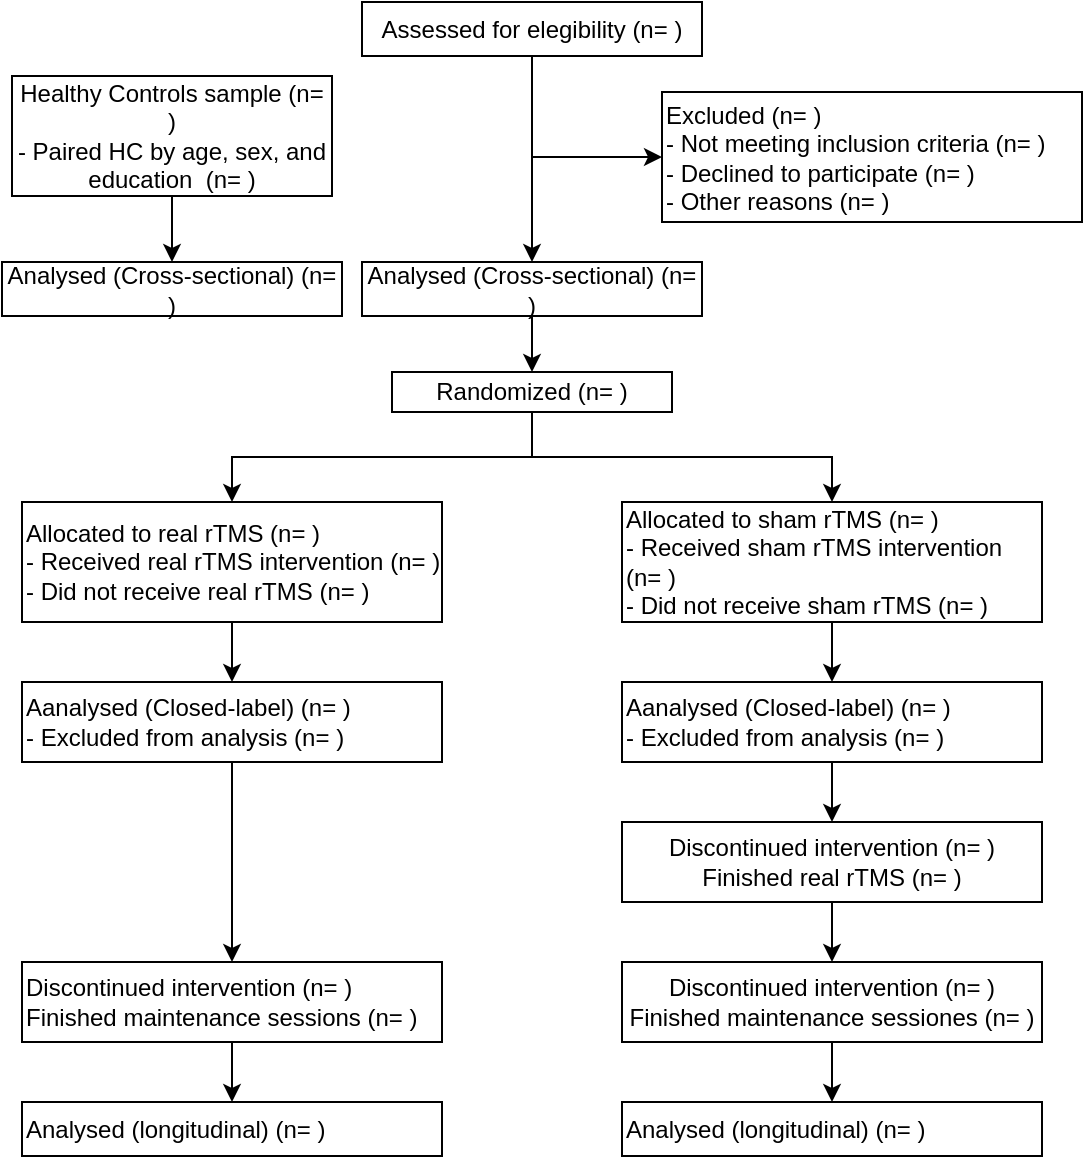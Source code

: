 <mxfile pages="1" version="11.1.5" type="github"><diagram id="WCmoovKckkK8-KkLrJQe" name="Page-1"><mxGraphModel dx="1422" dy="822" grid="1" gridSize="10" guides="1" tooltips="1" connect="1" arrows="1" fold="1" page="1" pageScale="1" pageWidth="850" pageHeight="1100" math="0" shadow="0"><root><mxCell id="0"/><mxCell id="1" parent="0"/><mxCell id="HB8jNzePgzjmBR3Wgkgj-1" value="Assessed for elegibility (n= )" style="rounded=0;whiteSpace=wrap;html=1;rotation=0;" parent="1" vertex="1"><mxGeometry x="359" y="35" width="170" height="27" as="geometry"/></mxCell><mxCell id="HB8jNzePgzjmBR3Wgkgj-6" value="&lt;div align=&quot;left&quot;&gt;Excluded (n= )&lt;br&gt;- Not meeting inclusion criteria (n= )&lt;br&gt;- Declined to participate (n= )&lt;br&gt;- Other reasons (n= )&lt;/div&gt;" style="rounded=0;whiteSpace=wrap;html=1;align=left;container=1;rotation=0;" parent="1" vertex="1" collapsed="1"><mxGeometry x="509" y="80" width="210" height="65" as="geometry"><mxRectangle x="400" y="80" width="190" height="56" as="alternateBounds"/></mxGeometry></mxCell><mxCell id="HB8jNzePgzjmBR3Wgkgj-7" value="" style="edgeStyle=orthogonalEdgeStyle;rounded=0;orthogonalLoop=1;jettySize=auto;html=1;exitX=0.5;exitY=1;exitDx=0;exitDy=0;entryX=0;entryY=0.5;entryDx=0;entryDy=0;" parent="1" source="HB8jNzePgzjmBR3Wgkgj-1" target="HB8jNzePgzjmBR3Wgkgj-6" edge="1"><mxGeometry relative="1" as="geometry"/></mxCell><mxCell id="sRWXhoOYLkrZEvFtPLJc-5" style="edgeStyle=orthogonalEdgeStyle;rounded=0;orthogonalLoop=1;jettySize=auto;html=1;" parent="1" source="HB8jNzePgzjmBR3Wgkgj-2" target="sRWXhoOYLkrZEvFtPLJc-1" edge="1"><mxGeometry relative="1" as="geometry"/></mxCell><mxCell id="sRWXhoOYLkrZEvFtPLJc-6" style="edgeStyle=orthogonalEdgeStyle;rounded=0;orthogonalLoop=1;jettySize=auto;html=1;exitX=0.5;exitY=1;exitDx=0;exitDy=0;" parent="1" source="HB8jNzePgzjmBR3Wgkgj-2" target="sRWXhoOYLkrZEvFtPLJc-2" edge="1"><mxGeometry relative="1" as="geometry"/></mxCell><mxCell id="HB8jNzePgzjmBR3Wgkgj-2" value="Randomized (n= )" style="rounded=0;whiteSpace=wrap;html=1;rotation=0;" parent="1" vertex="1"><mxGeometry x="374" y="220" width="140" height="20" as="geometry"/></mxCell><mxCell id="HB8jNzePgzjmBR3Wgkgj-3" value="" style="edgeStyle=orthogonalEdgeStyle;rounded=0;orthogonalLoop=1;jettySize=auto;html=1;exitX=0.5;exitY=1;exitDx=0;exitDy=0;entryX=0.5;entryY=0;entryDx=0;entryDy=0;" parent="1" source="HB8jNzePgzjmBR3Wgkgj-1" target="sRWXhoOYLkrZEvFtPLJc-14" edge="1"><mxGeometry relative="1" as="geometry"><mxPoint x="444" y="150" as="targetPoint"/></mxGeometry></mxCell><mxCell id="sRWXhoOYLkrZEvFtPLJc-22" style="edgeStyle=orthogonalEdgeStyle;rounded=0;orthogonalLoop=1;jettySize=auto;html=1;entryX=0.5;entryY=0;entryDx=0;entryDy=0;" parent="1" source="sRWXhoOYLkrZEvFtPLJc-1" target="sRWXhoOYLkrZEvFtPLJc-21" edge="1"><mxGeometry relative="1" as="geometry"><mxPoint x="304" y="460" as="targetPoint"/></mxGeometry></mxCell><mxCell id="sRWXhoOYLkrZEvFtPLJc-1" value="&lt;div align=&quot;left&quot;&gt;Allocated to real rTMS (n= )&lt;br&gt;- Received real rTMS intervention (n= )&lt;br&gt;- Did not receive real rTMS (n= )&lt;br&gt;&lt;/div&gt;" style="rounded=0;whiteSpace=wrap;html=1;align=left;rotation=0;" parent="1" vertex="1"><mxGeometry x="189" y="285" width="210" height="60" as="geometry"/></mxCell><mxCell id="sRWXhoOYLkrZEvFtPLJc-33" value="" style="edgeStyle=orthogonalEdgeStyle;rounded=0;orthogonalLoop=1;jettySize=auto;html=1;" parent="1" source="sRWXhoOYLkrZEvFtPLJc-9" target="sRWXhoOYLkrZEvFtPLJc-32" edge="1"><mxGeometry relative="1" as="geometry"/></mxCell><mxCell id="sRWXhoOYLkrZEvFtPLJc-9" value="&lt;div&gt;Discontinued intervention (n= )&lt;/div&gt;&lt;div&gt;Finished maintenance sessions (n= )&lt;br&gt;&lt;/div&gt;" style="rounded=0;whiteSpace=wrap;html=1;align=left;rotation=0;" parent="1" vertex="1"><mxGeometry x="189" y="515" width="210" height="40" as="geometry"/></mxCell><mxCell id="sRWXhoOYLkrZEvFtPLJc-32" value="Analysed (longitudinal) (n= )" style="rounded=0;whiteSpace=wrap;html=1;align=left;rotation=0;" parent="1" vertex="1"><mxGeometry x="189" y="585" width="210" height="27" as="geometry"/></mxCell><mxCell id="sRWXhoOYLkrZEvFtPLJc-26" value="" style="edgeStyle=orthogonalEdgeStyle;rounded=0;orthogonalLoop=1;jettySize=auto;html=1;entryX=0.5;entryY=0;entryDx=0;entryDy=0;" parent="1" source="sRWXhoOYLkrZEvFtPLJc-2" target="sRWXhoOYLkrZEvFtPLJc-19" edge="1"><mxGeometry relative="1" as="geometry"><mxPoint x="649" y="465" as="targetPoint"/></mxGeometry></mxCell><mxCell id="sRWXhoOYLkrZEvFtPLJc-2" value="&lt;div align=&quot;left&quot;&gt;Allocated to sham rTMS (n= )&lt;br&gt;- Received sham rTMS intervention (n= )&lt;br&gt;- Did not receive sham rTMS (n= )&lt;br&gt;&lt;/div&gt;" style="rounded=0;whiteSpace=wrap;html=1;align=left;rotation=0;" parent="1" vertex="1"><mxGeometry x="489" y="285" width="210" height="60" as="geometry"/></mxCell><mxCell id="sRWXhoOYLkrZEvFtPLJc-24" value="" style="edgeStyle=orthogonalEdgeStyle;rounded=0;orthogonalLoop=1;jettySize=auto;html=1;" parent="1" source="sRWXhoOYLkrZEvFtPLJc-19" target="sRWXhoOYLkrZEvFtPLJc-11" edge="1"><mxGeometry relative="1" as="geometry"/></mxCell><mxCell id="sRWXhoOYLkrZEvFtPLJc-19" value="&lt;div align=&quot;left&quot;&gt;Aanalysed (Closed-label) (n= )&lt;/div&gt;&lt;div align=&quot;left&quot;&gt;- Excluded from analysis (n= )&lt;br&gt;&lt;/div&gt;" style="rounded=0;whiteSpace=wrap;html=1;align=left;rotation=0;" parent="1" vertex="1"><mxGeometry x="489" y="375" width="210" height="40" as="geometry"/></mxCell><mxCell id="sRWXhoOYLkrZEvFtPLJc-29" value="" style="edgeStyle=orthogonalEdgeStyle;rounded=0;orthogonalLoop=1;jettySize=auto;html=1;" parent="1" source="sRWXhoOYLkrZEvFtPLJc-11" target="sRWXhoOYLkrZEvFtPLJc-28" edge="1"><mxGeometry relative="1" as="geometry"/></mxCell><mxCell id="sRWXhoOYLkrZEvFtPLJc-11" value="&lt;div align=&quot;center&quot;&gt;Discontinued intervention (n= )&lt;/div&gt;&lt;div align=&quot;center&quot;&gt;Finished real rTMS (n= )&lt;br&gt;&lt;/div&gt;" style="rounded=0;whiteSpace=wrap;html=1;align=center;rotation=0;" parent="1" vertex="1"><mxGeometry x="489" y="445" width="210" height="40" as="geometry"/></mxCell><mxCell id="sRWXhoOYLkrZEvFtPLJc-36" style="edgeStyle=orthogonalEdgeStyle;rounded=0;orthogonalLoop=1;jettySize=auto;html=1;" parent="1" source="sRWXhoOYLkrZEvFtPLJc-4" target="sRWXhoOYLkrZEvFtPLJc-15" edge="1"><mxGeometry relative="1" as="geometry"/></mxCell><mxCell id="sRWXhoOYLkrZEvFtPLJc-4" value="&lt;div align=&quot;center&quot;&gt;Healthy Controls sample (n= )&lt;br&gt;- Paired HC by age, sex, and education&amp;nbsp; (n= )&lt;br&gt;&lt;/div&gt;" style="rounded=0;whiteSpace=wrap;html=1;align=center;rotation=0;" parent="1" vertex="1"><mxGeometry x="184" y="72" width="160" height="60" as="geometry"/></mxCell><mxCell id="sRWXhoOYLkrZEvFtPLJc-15" value="&lt;div align=&quot;center&quot;&gt;Analysed (Cross-sectional) (n= )&lt;br&gt;&lt;/div&gt;" style="rounded=0;whiteSpace=wrap;html=1;align=center;rotation=0;" parent="1" vertex="1"><mxGeometry x="179" y="165" width="170" height="27" as="geometry"/></mxCell><mxCell id="sRWXhoOYLkrZEvFtPLJc-18" style="edgeStyle=orthogonalEdgeStyle;rounded=0;orthogonalLoop=1;jettySize=auto;html=1;entryX=0.5;entryY=0;entryDx=0;entryDy=0;" parent="1" source="sRWXhoOYLkrZEvFtPLJc-14" target="HB8jNzePgzjmBR3Wgkgj-2" edge="1"><mxGeometry relative="1" as="geometry"/></mxCell><mxCell id="sRWXhoOYLkrZEvFtPLJc-14" value="Analysed (Cross-sectional) (n= )" style="rounded=0;whiteSpace=wrap;html=1;rotation=0;" parent="1" vertex="1"><mxGeometry x="359" y="165" width="170" height="27" as="geometry"/></mxCell><mxCell id="sRWXhoOYLkrZEvFtPLJc-23" value="" style="edgeStyle=orthogonalEdgeStyle;rounded=0;orthogonalLoop=1;jettySize=auto;html=1;" parent="1" source="sRWXhoOYLkrZEvFtPLJc-21" target="sRWXhoOYLkrZEvFtPLJc-9" edge="1"><mxGeometry relative="1" as="geometry"/></mxCell><mxCell id="sRWXhoOYLkrZEvFtPLJc-21" value="&lt;div align=&quot;left&quot;&gt;Aanalysed (Closed-label) (n= )&lt;/div&gt;&lt;div align=&quot;left&quot;&gt;- Excluded from analysis (n= )&lt;br&gt;&lt;/div&gt;" style="rounded=0;whiteSpace=wrap;html=1;align=left;rotation=0;" parent="1" vertex="1"><mxGeometry x="189" y="375" width="210" height="40" as="geometry"/></mxCell><mxCell id="sRWXhoOYLkrZEvFtPLJc-31" value="" style="edgeStyle=orthogonalEdgeStyle;rounded=0;orthogonalLoop=1;jettySize=auto;html=1;" parent="1" source="sRWXhoOYLkrZEvFtPLJc-28" target="sRWXhoOYLkrZEvFtPLJc-30" edge="1"><mxGeometry relative="1" as="geometry"/></mxCell><mxCell id="sRWXhoOYLkrZEvFtPLJc-28" value="&lt;div align=&quot;center&quot;&gt;Discontinued intervention (n= )&lt;/div&gt;&lt;div align=&quot;center&quot;&gt;Finished maintenance sessiones (n= )&lt;br&gt;&lt;/div&gt;" style="rounded=0;whiteSpace=wrap;html=1;align=center;rotation=0;" parent="1" vertex="1"><mxGeometry x="489" y="515" width="210" height="40" as="geometry"/></mxCell><mxCell id="sRWXhoOYLkrZEvFtPLJc-30" value="&lt;div&gt;Analysed (longitudinal) (n= )&lt;br&gt;&lt;/div&gt;" style="rounded=0;whiteSpace=wrap;html=1;align=left;rotation=0;" parent="1" vertex="1"><mxGeometry x="489" y="585" width="210" height="27" as="geometry"/></mxCell></root></mxGraphModel></diagram></mxfile>
